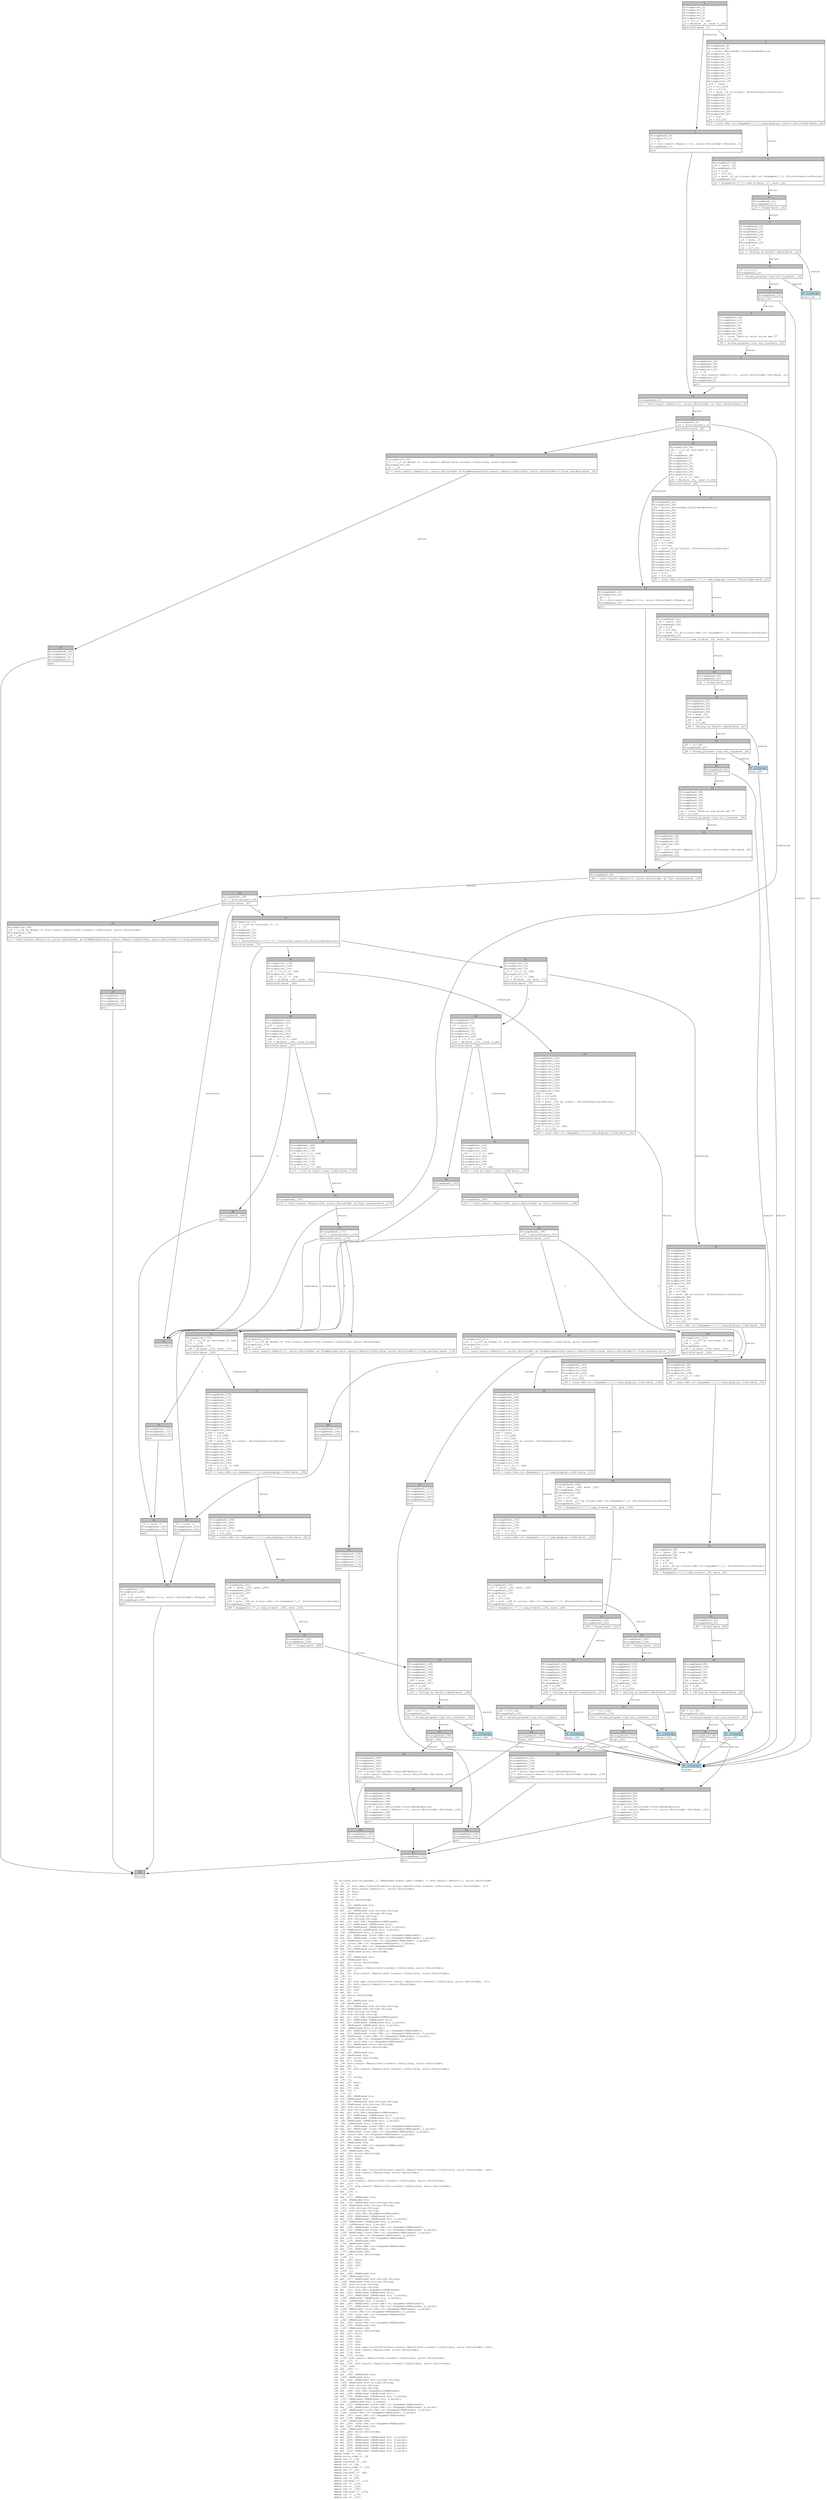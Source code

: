 digraph Mir_0_4565 {
    graph [fontname="Courier, monospace"];
    node [fontname="Courier, monospace"];
    edge [fontname="Courier, monospace"];
    label=<fn validate_auction_params(_1: &amp;ReErased state::user::Order) -&gt; std::result::Result&lt;(), error::ErrorCode&gt;<br align="left"/>let _2: ();<br align="left"/>let mut _3: std::ops::ControlFlow&lt;std::result::Result&lt;std::convert::Infallible, error::ErrorCode&gt;, ()&gt;;<br align="left"/>let mut _4: std::result::Result&lt;(), error::ErrorCode&gt;;<br align="left"/>let mut _5: bool;<br align="left"/>let mut _6: i64;<br align="left"/>let mut _7: ();<br align="left"/>let _8: error::ErrorCode;<br align="left"/>let _9: ();<br align="left"/>let mut _10: &amp;ReErased str;<br align="left"/>let _11: &amp;ReErased str;<br align="left"/>let mut _12: &amp;ReErased std::string::String;<br align="left"/>let _13: &amp;ReErased std::string::String;<br align="left"/>let _14: std::string::String;<br align="left"/>let _15: std::string::String;<br align="left"/>let mut _16: std::fmt::Arguments&lt;ReErased&gt;;<br align="left"/>let mut _17: &amp;ReErased [&amp;ReErased str];<br align="left"/>let mut _18: &amp;ReErased [&amp;ReErased str; 2_usize];<br align="left"/>let _19: &amp;ReErased [&amp;ReErased str; 2_usize];<br align="left"/>let _20: [&amp;ReErased str; 2_usize];<br align="left"/>let mut _21: &amp;ReErased [core::fmt::rt::Argument&lt;ReErased&gt;];<br align="left"/>let mut _22: &amp;ReErased [core::fmt::rt::Argument&lt;ReErased&gt;; 1_usize];<br align="left"/>let _23: &amp;ReErased [core::fmt::rt::Argument&lt;ReErased&gt;; 1_usize];<br align="left"/>let _24: [core::fmt::rt::Argument&lt;ReErased&gt;; 1_usize];<br align="left"/>let mut _25: core::fmt::rt::Argument&lt;ReErased&gt;;<br align="left"/>let mut _26: &amp;ReErased error::ErrorCode;<br align="left"/>let _27: &amp;ReErased error::ErrorCode;<br align="left"/>let _28: ();<br align="left"/>let mut _29: &amp;ReErased str;<br align="left"/>let _30: &amp;ReErased str;<br align="left"/>let mut _31: error::ErrorCode;<br align="left"/>let mut _32: isize;<br align="left"/>let _33: std::result::Result&lt;std::convert::Infallible, error::ErrorCode&gt;;<br align="left"/>let mut _34: !;<br align="left"/>let mut _35: std::result::Result&lt;std::convert::Infallible, error::ErrorCode&gt;;<br align="left"/>let _36: ();<br align="left"/>let _37: ();<br align="left"/>let mut _38: std::ops::ControlFlow&lt;std::result::Result&lt;std::convert::Infallible, error::ErrorCode&gt;, ()&gt;;<br align="left"/>let mut _39: std::result::Result&lt;(), error::ErrorCode&gt;;<br align="left"/>let mut _40: bool;<br align="left"/>let mut _41: i64;<br align="left"/>let mut _42: ();<br align="left"/>let _43: error::ErrorCode;<br align="left"/>let _44: ();<br align="left"/>let mut _45: &amp;ReErased str;<br align="left"/>let _46: &amp;ReErased str;<br align="left"/>let mut _47: &amp;ReErased std::string::String;<br align="left"/>let _48: &amp;ReErased std::string::String;<br align="left"/>let _49: std::string::String;<br align="left"/>let _50: std::string::String;<br align="left"/>let mut _51: std::fmt::Arguments&lt;ReErased&gt;;<br align="left"/>let mut _52: &amp;ReErased [&amp;ReErased str];<br align="left"/>let mut _53: &amp;ReErased [&amp;ReErased str; 2_usize];<br align="left"/>let _54: &amp;ReErased [&amp;ReErased str; 2_usize];<br align="left"/>let _55: [&amp;ReErased str; 2_usize];<br align="left"/>let mut _56: &amp;ReErased [core::fmt::rt::Argument&lt;ReErased&gt;];<br align="left"/>let mut _57: &amp;ReErased [core::fmt::rt::Argument&lt;ReErased&gt;; 1_usize];<br align="left"/>let _58: &amp;ReErased [core::fmt::rt::Argument&lt;ReErased&gt;; 1_usize];<br align="left"/>let _59: [core::fmt::rt::Argument&lt;ReErased&gt;; 1_usize];<br align="left"/>let mut _60: core::fmt::rt::Argument&lt;ReErased&gt;;<br align="left"/>let mut _61: &amp;ReErased error::ErrorCode;<br align="left"/>let _62: &amp;ReErased error::ErrorCode;<br align="left"/>let _63: ();<br align="left"/>let mut _64: &amp;ReErased str;<br align="left"/>let _65: &amp;ReErased str;<br align="left"/>let mut _66: error::ErrorCode;<br align="left"/>let mut _67: isize;<br align="left"/>let _68: std::result::Result&lt;std::convert::Infallible, error::ErrorCode&gt;;<br align="left"/>let mut _69: !;<br align="left"/>let mut _70: std::result::Result&lt;std::convert::Infallible, error::ErrorCode&gt;;<br align="left"/>let _71: ();<br align="left"/>let _72: ();<br align="left"/>let mut _73: isize;<br align="left"/>let _74: ();<br align="left"/>let mut _75: bool;<br align="left"/>let mut _76: i64;<br align="left"/>let mut _77: i64;<br align="left"/>let mut _78: !;<br align="left"/>let _79: ();<br align="left"/>let mut _80: &amp;ReErased str;<br align="left"/>let _81: &amp;ReErased str;<br align="left"/>let mut _82: &amp;ReErased std::string::String;<br align="left"/>let _83: &amp;ReErased std::string::String;<br align="left"/>let _84: std::string::String;<br align="left"/>let _85: std::string::String;<br align="left"/>let mut _86: std::fmt::Arguments&lt;ReErased&gt;;<br align="left"/>let mut _87: &amp;ReErased [&amp;ReErased str];<br align="left"/>let mut _88: &amp;ReErased [&amp;ReErased str; 3_usize];<br align="left"/>let _89: &amp;ReErased [&amp;ReErased str; 3_usize];<br align="left"/>let _90: [&amp;ReErased str; 3_usize];<br align="left"/>let mut _91: &amp;ReErased [core::fmt::rt::Argument&lt;ReErased&gt;];<br align="left"/>let mut _92: &amp;ReErased [core::fmt::rt::Argument&lt;ReErased&gt;; 2_usize];<br align="left"/>let _93: &amp;ReErased [core::fmt::rt::Argument&lt;ReErased&gt;; 2_usize];<br align="left"/>let _94: [core::fmt::rt::Argument&lt;ReErased&gt;; 2_usize];<br align="left"/>let mut _95: core::fmt::rt::Argument&lt;ReErased&gt;;<br align="left"/>let mut _96: &amp;ReErased i64;<br align="left"/>let _97: &amp;ReErased i64;<br align="left"/>let mut _98: core::fmt::rt::Argument&lt;ReErased&gt;;<br align="left"/>let mut _99: &amp;ReErased i64;<br align="left"/>let _100: &amp;ReErased i64;<br align="left"/>let mut _101: error::ErrorCode;<br align="left"/>let mut _102: bool;<br align="left"/>let mut _103: u64;<br align="left"/>let mut _104: bool;<br align="left"/>let mut _105: u64;<br align="left"/>let mut _106: u64;<br align="left"/>let mut _107: std::ops::ControlFlow&lt;std::result::Result&lt;std::convert::Infallible, error::ErrorCode&gt;, u64&gt;;<br align="left"/>let mut _108: std::result::Result&lt;u64, error::ErrorCode&gt;;<br align="left"/>let mut _109: i64;<br align="left"/>let mut _110: isize;<br align="left"/>let _111: std::result::Result&lt;std::convert::Infallible, error::ErrorCode&gt;;<br align="left"/>let mut _112: !;<br align="left"/>let mut _113: std::result::Result&lt;std::convert::Infallible, error::ErrorCode&gt;;<br align="left"/>let _114: u64;<br align="left"/>let mut _115: !;<br align="left"/>let _116: ();<br align="left"/>let mut _117: &amp;ReErased str;<br align="left"/>let _118: &amp;ReErased str;<br align="left"/>let mut _119: &amp;ReErased std::string::String;<br align="left"/>let _120: &amp;ReErased std::string::String;<br align="left"/>let _121: std::string::String;<br align="left"/>let _122: std::string::String;<br align="left"/>let mut _123: std::fmt::Arguments&lt;ReErased&gt;;<br align="left"/>let mut _124: &amp;ReErased [&amp;ReErased str];<br align="left"/>let mut _125: &amp;ReErased [&amp;ReErased str; 3_usize];<br align="left"/>let _126: &amp;ReErased [&amp;ReErased str; 3_usize];<br align="left"/>let _127: [&amp;ReErased str; 3_usize];<br align="left"/>let mut _128: &amp;ReErased [core::fmt::rt::Argument&lt;ReErased&gt;];<br align="left"/>let mut _129: &amp;ReErased [core::fmt::rt::Argument&lt;ReErased&gt;; 2_usize];<br align="left"/>let _130: &amp;ReErased [core::fmt::rt::Argument&lt;ReErased&gt;; 2_usize];<br align="left"/>let _131: [core::fmt::rt::Argument&lt;ReErased&gt;; 2_usize];<br align="left"/>let mut _132: core::fmt::rt::Argument&lt;ReErased&gt;;<br align="left"/>let mut _133: &amp;ReErased u64;<br align="left"/>let _134: &amp;ReErased u64;<br align="left"/>let mut _135: core::fmt::rt::Argument&lt;ReErased&gt;;<br align="left"/>let mut _136: &amp;ReErased i64;<br align="left"/>let _137: &amp;ReErased i64;<br align="left"/>let mut _138: error::ErrorCode;<br align="left"/>let _139: ();<br align="left"/>let mut _140: bool;<br align="left"/>let mut _141: i64;<br align="left"/>let mut _142: i64;<br align="left"/>let mut _143: !;<br align="left"/>let _144: ();<br align="left"/>let mut _145: &amp;ReErased str;<br align="left"/>let _146: &amp;ReErased str;<br align="left"/>let mut _147: &amp;ReErased std::string::String;<br align="left"/>let _148: &amp;ReErased std::string::String;<br align="left"/>let _149: std::string::String;<br align="left"/>let _150: std::string::String;<br align="left"/>let mut _151: std::fmt::Arguments&lt;ReErased&gt;;<br align="left"/>let mut _152: &amp;ReErased [&amp;ReErased str];<br align="left"/>let mut _153: &amp;ReErased [&amp;ReErased str; 3_usize];<br align="left"/>let _154: &amp;ReErased [&amp;ReErased str; 3_usize];<br align="left"/>let _155: [&amp;ReErased str; 3_usize];<br align="left"/>let mut _156: &amp;ReErased [core::fmt::rt::Argument&lt;ReErased&gt;];<br align="left"/>let mut _157: &amp;ReErased [core::fmt::rt::Argument&lt;ReErased&gt;; 2_usize];<br align="left"/>let _158: &amp;ReErased [core::fmt::rt::Argument&lt;ReErased&gt;; 2_usize];<br align="left"/>let _159: [core::fmt::rt::Argument&lt;ReErased&gt;; 2_usize];<br align="left"/>let mut _160: core::fmt::rt::Argument&lt;ReErased&gt;;<br align="left"/>let mut _161: &amp;ReErased i64;<br align="left"/>let _162: &amp;ReErased i64;<br align="left"/>let mut _163: core::fmt::rt::Argument&lt;ReErased&gt;;<br align="left"/>let mut _164: &amp;ReErased i64;<br align="left"/>let _165: &amp;ReErased i64;<br align="left"/>let mut _166: error::ErrorCode;<br align="left"/>let mut _167: bool;<br align="left"/>let mut _168: u64;<br align="left"/>let mut _169: bool;<br align="left"/>let mut _170: u64;<br align="left"/>let mut _171: u64;<br align="left"/>let mut _172: std::ops::ControlFlow&lt;std::result::Result&lt;std::convert::Infallible, error::ErrorCode&gt;, u64&gt;;<br align="left"/>let mut _173: std::result::Result&lt;u64, error::ErrorCode&gt;;<br align="left"/>let mut _174: i64;<br align="left"/>let mut _175: isize;<br align="left"/>let _176: std::result::Result&lt;std::convert::Infallible, error::ErrorCode&gt;;<br align="left"/>let mut _177: !;<br align="left"/>let mut _178: std::result::Result&lt;std::convert::Infallible, error::ErrorCode&gt;;<br align="left"/>let _179: u64;<br align="left"/>let mut _180: !;<br align="left"/>let _181: ();<br align="left"/>let mut _182: &amp;ReErased str;<br align="left"/>let _183: &amp;ReErased str;<br align="left"/>let mut _184: &amp;ReErased std::string::String;<br align="left"/>let _185: &amp;ReErased std::string::String;<br align="left"/>let _186: std::string::String;<br align="left"/>let _187: std::string::String;<br align="left"/>let mut _188: std::fmt::Arguments&lt;ReErased&gt;;<br align="left"/>let mut _189: &amp;ReErased [&amp;ReErased str];<br align="left"/>let mut _190: &amp;ReErased [&amp;ReErased str; 3_usize];<br align="left"/>let _191: &amp;ReErased [&amp;ReErased str; 3_usize];<br align="left"/>let _192: [&amp;ReErased str; 3_usize];<br align="left"/>let mut _193: &amp;ReErased [core::fmt::rt::Argument&lt;ReErased&gt;];<br align="left"/>let mut _194: &amp;ReErased [core::fmt::rt::Argument&lt;ReErased&gt;; 2_usize];<br align="left"/>let _195: &amp;ReErased [core::fmt::rt::Argument&lt;ReErased&gt;; 2_usize];<br align="left"/>let _196: [core::fmt::rt::Argument&lt;ReErased&gt;; 2_usize];<br align="left"/>let mut _197: core::fmt::rt::Argument&lt;ReErased&gt;;<br align="left"/>let mut _198: &amp;ReErased u64;<br align="left"/>let _199: &amp;ReErased u64;<br align="left"/>let mut _200: core::fmt::rt::Argument&lt;ReErased&gt;;<br align="left"/>let mut _201: &amp;ReErased i64;<br align="left"/>let _202: &amp;ReErased i64;<br align="left"/>let mut _203: error::ErrorCode;<br align="left"/>let mut _204: ();<br align="left"/>let mut _205: &amp;ReErased [&amp;ReErased str; 3_usize];<br align="left"/>let mut _206: &amp;ReErased [&amp;ReErased str; 3_usize];<br align="left"/>let mut _207: &amp;ReErased [&amp;ReErased str; 3_usize];<br align="left"/>let mut _208: &amp;ReErased [&amp;ReErased str; 3_usize];<br align="left"/>let mut _209: &amp;ReErased [&amp;ReErased str; 2_usize];<br align="left"/>let mut _210: &amp;ReErased [&amp;ReErased str; 2_usize];<br align="left"/>debug order =&gt; _1;<br align="left"/>debug error_code =&gt; _8;<br align="left"/>debug res =&gt; _15;<br align="left"/>debug residual =&gt; _33;<br align="left"/>debug val =&gt; _36;<br align="left"/>debug error_code =&gt; _43;<br align="left"/>debug res =&gt; _50;<br align="left"/>debug residual =&gt; _68;<br align="left"/>debug val =&gt; _71;<br align="left"/>debug res =&gt; _85;<br align="left"/>debug residual =&gt; _111;<br align="left"/>debug val =&gt; _114;<br align="left"/>debug res =&gt; _122;<br align="left"/>debug res =&gt; _150;<br align="left"/>debug residual =&gt; _176;<br align="left"/>debug val =&gt; _179;<br align="left"/>debug res =&gt; _187;<br align="left"/>>;
    bb0__0_4565 [shape="none", label=<<table border="0" cellborder="1" cellspacing="0"><tr><td bgcolor="gray" align="center" colspan="1">0</td></tr><tr><td align="left" balign="left">StorageLive(_2)<br/>StorageLive(_3)<br/>StorageLive(_4)<br/>StorageLive(_5)<br/>StorageLive(_6)<br/>_6 = ((*_1).6: i64)<br/>_5 = Ne(move _6, const 0_i64)<br/></td></tr><tr><td align="left">switchInt(move _5)</td></tr></table>>];
    bb1__0_4565 [shape="none", label=<<table border="0" cellborder="1" cellspacing="0"><tr><td bgcolor="gray" align="center" colspan="1">1</td></tr><tr><td align="left" balign="left">StorageDead(_6)<br/>StorageLive(_7)<br/>_7 = ()<br/>_4 = std::result::Result::&lt;(), error::ErrorCode&gt;::Ok(move _7)<br/>StorageDead(_7)<br/></td></tr><tr><td align="left">goto</td></tr></table>>];
    bb2__0_4565 [shape="none", label=<<table border="0" cellborder="1" cellspacing="0"><tr><td bgcolor="gray" align="center" colspan="1">2</td></tr><tr><td align="left" balign="left">StorageDead(_6)<br/>StorageLive(_8)<br/>_8 = error::ErrorCode::InvalidOrderAuction<br/>StorageLive(_9)<br/>StorageLive(_10)<br/>StorageLive(_11)<br/>StorageLive(_12)<br/>StorageLive(_13)<br/>StorageLive(_14)<br/>StorageLive(_15)<br/>StorageLive(_16)<br/>StorageLive(_17)<br/>StorageLive(_18)<br/>StorageLive(_19)<br/>_210 = const _<br/>_19 = &amp;(*_210)<br/>_18 = &amp;(*_19)<br/>_17 = move _18 as &amp;[&amp;str] (PointerCoercion(Unsize))<br/>StorageDead(_18)<br/>StorageLive(_21)<br/>StorageLive(_22)<br/>StorageLive(_23)<br/>StorageLive(_24)<br/>StorageLive(_25)<br/>StorageLive(_26)<br/>StorageLive(_27)<br/>_27 = &amp;_8<br/>_26 = &amp;(*_27)<br/></td></tr><tr><td align="left">_25 = core::fmt::rt::Argument::&lt;'_&gt;::new_display::&lt;error::ErrorCode&gt;(move _26)</td></tr></table>>];
    bb3__0_4565 [shape="none", label=<<table border="0" cellborder="1" cellspacing="0"><tr><td bgcolor="gray" align="center" colspan="1">3</td></tr><tr><td align="left" balign="left">StorageDead(_26)<br/>_24 = [move _25]<br/>StorageDead(_25)<br/>_23 = &amp;_24<br/>_22 = &amp;(*_23)<br/>_21 = move _22 as &amp;[core::fmt::rt::Argument&lt;'_&gt;] (PointerCoercion(Unsize))<br/>StorageDead(_22)<br/></td></tr><tr><td align="left">_16 = Arguments::&lt;'_&gt;::new_v1(move _17, move _21)</td></tr></table>>];
    bb4__0_4565 [shape="none", label=<<table border="0" cellborder="1" cellspacing="0"><tr><td bgcolor="gray" align="center" colspan="1">4</td></tr><tr><td align="left" balign="left">StorageDead(_21)<br/>StorageDead(_17)<br/></td></tr><tr><td align="left">_15 = format(move _16)</td></tr></table>>];
    bb5__0_4565 [shape="none", label=<<table border="0" cellborder="1" cellspacing="0"><tr><td bgcolor="gray" align="center" colspan="1">5</td></tr><tr><td align="left" balign="left">StorageDead(_16)<br/>StorageDead(_27)<br/>StorageDead(_24)<br/>StorageDead(_23)<br/>StorageDead(_19)<br/>_14 = move _15<br/>StorageDead(_15)<br/>_13 = &amp;_14<br/>_12 = &amp;(*_13)<br/></td></tr><tr><td align="left">_11 = &lt;String as Deref&gt;::deref(move _12)</td></tr></table>>];
    bb6__0_4565 [shape="none", label=<<table border="0" cellborder="1" cellspacing="0"><tr><td bgcolor="gray" align="center" colspan="1">6</td></tr><tr><td align="left" balign="left">_10 = &amp;(*_11)<br/>StorageDead(_12)<br/></td></tr><tr><td align="left">_9 = solana_program::log::sol_log(move _10)</td></tr></table>>];
    bb7__0_4565 [shape="none", label=<<table border="0" cellborder="1" cellspacing="0"><tr><td bgcolor="gray" align="center" colspan="1">7</td></tr><tr><td align="left" balign="left">StorageDead(_10)<br/></td></tr><tr><td align="left">drop(_14)</td></tr></table>>];
    bb8__0_4565 [shape="none", label=<<table border="0" cellborder="1" cellspacing="0"><tr><td bgcolor="gray" align="center" colspan="1">8</td></tr><tr><td align="left" balign="left">StorageDead(_14)<br/>StorageDead(_13)<br/>StorageDead(_11)<br/>StorageDead(_9)<br/>StorageLive(_28)<br/>StorageLive(_29)<br/>StorageLive(_30)<br/>_30 = const &quot;Auction start price was 0&quot;<br/>_29 = &amp;(*_30)<br/></td></tr><tr><td align="left">_28 = solana_program::log::sol_log(move _29)</td></tr></table>>];
    bb9__0_4565 [shape="none", label=<<table border="0" cellborder="1" cellspacing="0"><tr><td bgcolor="gray" align="center" colspan="1">9</td></tr><tr><td align="left" balign="left">StorageDead(_29)<br/>StorageDead(_30)<br/>StorageDead(_28)<br/>StorageLive(_31)<br/>_31 = _8<br/>_4 = std::result::Result::&lt;(), error::ErrorCode&gt;::Err(move _31)<br/>StorageDead(_31)<br/>StorageDead(_8)<br/></td></tr><tr><td align="left">goto</td></tr></table>>];
    bb10__0_4565 [shape="none", label=<<table border="0" cellborder="1" cellspacing="0"><tr><td bgcolor="gray" align="center" colspan="1">10</td></tr><tr><td align="left" balign="left">StorageDead(_5)<br/></td></tr><tr><td align="left">_3 = &lt;std::result::Result&lt;(), error::ErrorCode&gt; as Try&gt;::branch(move _4)</td></tr></table>>];
    bb11__0_4565 [shape="none", label=<<table border="0" cellborder="1" cellspacing="0"><tr><td bgcolor="gray" align="center" colspan="1">11</td></tr><tr><td align="left" balign="left">StorageDead(_4)<br/>_32 = discriminant(_3)<br/></td></tr><tr><td align="left">switchInt(move _32)</td></tr></table>>];
    bb12__0_4565 [shape="none", label=<<table border="0" cellborder="1" cellspacing="0"><tr><td bgcolor="gray" align="center" colspan="1">12</td></tr><tr><td align="left" balign="left">StorageLive(_36)<br/>_36 = ((_3 as Continue).0: ())<br/>_2 = _36<br/>StorageDead(_36)<br/>StorageDead(_3)<br/>StorageDead(_2)<br/>StorageLive(_37)<br/>StorageLive(_38)<br/>StorageLive(_39)<br/>StorageLive(_40)<br/>StorageLive(_41)<br/>_41 = ((*_1).7: i64)<br/>_40 = Ne(move _41, const 0_i64)<br/></td></tr><tr><td align="left">switchInt(move _40)</td></tr></table>>];
    bb13__0_4565 [shape="none", label=<<table border="0" cellborder="1" cellspacing="0"><tr><td bgcolor="gray" align="center" colspan="1">13</td></tr><tr><td align="left">unreachable</td></tr></table>>];
    bb14__0_4565 [shape="none", label=<<table border="0" cellborder="1" cellspacing="0"><tr><td bgcolor="gray" align="center" colspan="1">14</td></tr><tr><td align="left" balign="left">StorageLive(_33)<br/>_33 = ((_3 as Break).0: std::result::Result&lt;std::convert::Infallible, error::ErrorCode&gt;)<br/>StorageLive(_35)<br/>_35 = _33<br/></td></tr><tr><td align="left">_0 = &lt;std::result::Result&lt;(), error::ErrorCode&gt; as FromResidual&lt;std::result::Result&lt;Infallible, error::ErrorCode&gt;&gt;&gt;::from_residual(move _35)</td></tr></table>>];
    bb15__0_4565 [shape="none", label=<<table border="0" cellborder="1" cellspacing="0"><tr><td bgcolor="gray" align="center" colspan="1">15</td></tr><tr><td align="left" balign="left">StorageDead(_35)<br/>StorageDead(_33)<br/>StorageDead(_3)<br/>StorageDead(_2)<br/></td></tr><tr><td align="left">goto</td></tr></table>>];
    bb16__0_4565 [shape="none", label=<<table border="0" cellborder="1" cellspacing="0"><tr><td bgcolor="gray" align="center" colspan="1">16</td></tr><tr><td align="left" balign="left">StorageDead(_41)<br/>StorageLive(_42)<br/>_42 = ()<br/>_39 = std::result::Result::&lt;(), error::ErrorCode&gt;::Ok(move _42)<br/>StorageDead(_42)<br/></td></tr><tr><td align="left">goto</td></tr></table>>];
    bb17__0_4565 [shape="none", label=<<table border="0" cellborder="1" cellspacing="0"><tr><td bgcolor="gray" align="center" colspan="1">17</td></tr><tr><td align="left" balign="left">StorageDead(_41)<br/>StorageLive(_43)<br/>_43 = error::ErrorCode::InvalidOrderAuction<br/>StorageLive(_44)<br/>StorageLive(_45)<br/>StorageLive(_46)<br/>StorageLive(_47)<br/>StorageLive(_48)<br/>StorageLive(_49)<br/>StorageLive(_50)<br/>StorageLive(_51)<br/>StorageLive(_52)<br/>StorageLive(_53)<br/>StorageLive(_54)<br/>_209 = const _<br/>_54 = &amp;(*_209)<br/>_53 = &amp;(*_54)<br/>_52 = move _53 as &amp;[&amp;str] (PointerCoercion(Unsize))<br/>StorageDead(_53)<br/>StorageLive(_56)<br/>StorageLive(_57)<br/>StorageLive(_58)<br/>StorageLive(_59)<br/>StorageLive(_60)<br/>StorageLive(_61)<br/>StorageLive(_62)<br/>_62 = &amp;_43<br/>_61 = &amp;(*_62)<br/></td></tr><tr><td align="left">_60 = core::fmt::rt::Argument::&lt;'_&gt;::new_display::&lt;error::ErrorCode&gt;(move _61)</td></tr></table>>];
    bb18__0_4565 [shape="none", label=<<table border="0" cellborder="1" cellspacing="0"><tr><td bgcolor="gray" align="center" colspan="1">18</td></tr><tr><td align="left" balign="left">StorageDead(_61)<br/>_59 = [move _60]<br/>StorageDead(_60)<br/>_58 = &amp;_59<br/>_57 = &amp;(*_58)<br/>_56 = move _57 as &amp;[core::fmt::rt::Argument&lt;'_&gt;] (PointerCoercion(Unsize))<br/>StorageDead(_57)<br/></td></tr><tr><td align="left">_51 = Arguments::&lt;'_&gt;::new_v1(move _52, move _56)</td></tr></table>>];
    bb19__0_4565 [shape="none", label=<<table border="0" cellborder="1" cellspacing="0"><tr><td bgcolor="gray" align="center" colspan="1">19</td></tr><tr><td align="left" balign="left">StorageDead(_56)<br/>StorageDead(_52)<br/></td></tr><tr><td align="left">_50 = format(move _51)</td></tr></table>>];
    bb20__0_4565 [shape="none", label=<<table border="0" cellborder="1" cellspacing="0"><tr><td bgcolor="gray" align="center" colspan="1">20</td></tr><tr><td align="left" balign="left">StorageDead(_51)<br/>StorageDead(_62)<br/>StorageDead(_59)<br/>StorageDead(_58)<br/>StorageDead(_54)<br/>_49 = move _50<br/>StorageDead(_50)<br/>_48 = &amp;_49<br/>_47 = &amp;(*_48)<br/></td></tr><tr><td align="left">_46 = &lt;String as Deref&gt;::deref(move _47)</td></tr></table>>];
    bb21__0_4565 [shape="none", label=<<table border="0" cellborder="1" cellspacing="0"><tr><td bgcolor="gray" align="center" colspan="1">21</td></tr><tr><td align="left" balign="left">_45 = &amp;(*_46)<br/>StorageDead(_47)<br/></td></tr><tr><td align="left">_44 = solana_program::log::sol_log(move _45)</td></tr></table>>];
    bb22__0_4565 [shape="none", label=<<table border="0" cellborder="1" cellspacing="0"><tr><td bgcolor="gray" align="center" colspan="1">22</td></tr><tr><td align="left" balign="left">StorageDead(_45)<br/></td></tr><tr><td align="left">drop(_49)</td></tr></table>>];
    bb23__0_4565 [shape="none", label=<<table border="0" cellborder="1" cellspacing="0"><tr><td bgcolor="gray" align="center" colspan="1">23</td></tr><tr><td align="left" balign="left">StorageDead(_49)<br/>StorageDead(_48)<br/>StorageDead(_46)<br/>StorageDead(_44)<br/>StorageLive(_63)<br/>StorageLive(_64)<br/>StorageLive(_65)<br/>_65 = const &quot;Auction end price was 0&quot;<br/>_64 = &amp;(*_65)<br/></td></tr><tr><td align="left">_63 = solana_program::log::sol_log(move _64)</td></tr></table>>];
    bb24__0_4565 [shape="none", label=<<table border="0" cellborder="1" cellspacing="0"><tr><td bgcolor="gray" align="center" colspan="1">24</td></tr><tr><td align="left" balign="left">StorageDead(_64)<br/>StorageDead(_65)<br/>StorageDead(_63)<br/>StorageLive(_66)<br/>_66 = _43<br/>_39 = std::result::Result::&lt;(), error::ErrorCode&gt;::Err(move _66)<br/>StorageDead(_66)<br/>StorageDead(_43)<br/></td></tr><tr><td align="left">goto</td></tr></table>>];
    bb25__0_4565 [shape="none", label=<<table border="0" cellborder="1" cellspacing="0"><tr><td bgcolor="gray" align="center" colspan="1">25</td></tr><tr><td align="left" balign="left">StorageDead(_40)<br/></td></tr><tr><td align="left">_38 = &lt;std::result::Result&lt;(), error::ErrorCode&gt; as Try&gt;::branch(move _39)</td></tr></table>>];
    bb26__0_4565 [shape="none", label=<<table border="0" cellborder="1" cellspacing="0"><tr><td bgcolor="gray" align="center" colspan="1">26</td></tr><tr><td align="left" balign="left">StorageDead(_39)<br/>_67 = discriminant(_38)<br/></td></tr><tr><td align="left">switchInt(move _67)</td></tr></table>>];
    bb27__0_4565 [shape="none", label=<<table border="0" cellborder="1" cellspacing="0"><tr><td bgcolor="gray" align="center" colspan="1">27</td></tr><tr><td align="left" balign="left">StorageLive(_71)<br/>_71 = ((_38 as Continue).0: ())<br/>_37 = _71<br/>StorageDead(_71)<br/>StorageDead(_38)<br/>StorageDead(_37)<br/>StorageLive(_72)<br/>_73 = discriminant(((*_1).17: controller::position::PositionDirection))<br/></td></tr><tr><td align="left">switchInt(move _73)</td></tr></table>>];
    bb28__0_4565 [shape="none", label=<<table border="0" cellborder="1" cellspacing="0"><tr><td bgcolor="gray" align="center" colspan="1">28</td></tr><tr><td align="left" balign="left">StorageLive(_68)<br/>_68 = ((_38 as Break).0: std::result::Result&lt;std::convert::Infallible, error::ErrorCode&gt;)<br/>StorageLive(_70)<br/>_70 = _68<br/></td></tr><tr><td align="left">_0 = &lt;std::result::Result&lt;(), error::ErrorCode&gt; as FromResidual&lt;std::result::Result&lt;Infallible, error::ErrorCode&gt;&gt;&gt;::from_residual(move _70)</td></tr></table>>];
    bb29__0_4565 [shape="none", label=<<table border="0" cellborder="1" cellspacing="0"><tr><td bgcolor="gray" align="center" colspan="1">29</td></tr><tr><td align="left" balign="left">StorageDead(_70)<br/>StorageDead(_68)<br/>StorageDead(_38)<br/>StorageDead(_37)<br/></td></tr><tr><td align="left">goto</td></tr></table>>];
    bb30__0_4565 [shape="none", label=<<table border="0" cellborder="1" cellspacing="0"><tr><td bgcolor="gray" align="center" colspan="1">30</td></tr><tr><td align="left" balign="left">StorageLive(_139)<br/>StorageLive(_140)<br/>StorageLive(_141)<br/>_141 = ((*_1).6: i64)<br/>StorageLive(_142)<br/>_142 = ((*_1).7: i64)<br/>_140 = Lt(move _141, move _142)<br/></td></tr><tr><td align="left">switchInt(move _140)</td></tr></table>>];
    bb31__0_4565 [shape="none", label=<<table border="0" cellborder="1" cellspacing="0"><tr><td bgcolor="gray" align="center" colspan="1">31</td></tr><tr><td align="left" balign="left">StorageLive(_74)<br/>StorageLive(_75)<br/>StorageLive(_76)<br/>_76 = ((*_1).6: i64)<br/>StorageLive(_77)<br/>_77 = ((*_1).7: i64)<br/>_75 = Gt(move _76, move _77)<br/></td></tr><tr><td align="left">switchInt(move _75)</td></tr></table>>];
    bb32__0_4565 [shape="none", label=<<table border="0" cellborder="1" cellspacing="0"><tr><td bgcolor="gray" align="center" colspan="1">32</td></tr><tr><td align="left" balign="left">StorageDead(_77)<br/>StorageDead(_76)<br/>StorageLive(_79)<br/>StorageLive(_80)<br/>StorageLive(_81)<br/>StorageLive(_82)<br/>StorageLive(_83)<br/>StorageLive(_84)<br/>StorageLive(_85)<br/>StorageLive(_86)<br/>StorageLive(_87)<br/>StorageLive(_88)<br/>StorageLive(_89)<br/>_207 = const _<br/>_89 = &amp;(*_207)<br/>_88 = &amp;(*_89)<br/>_87 = move _88 as &amp;[&amp;str] (PointerCoercion(Unsize))<br/>StorageDead(_88)<br/>StorageLive(_91)<br/>StorageLive(_92)<br/>StorageLive(_93)<br/>StorageLive(_94)<br/>StorageLive(_95)<br/>StorageLive(_96)<br/>StorageLive(_97)<br/>_97 = &amp;((*_1).6: i64)<br/>_96 = &amp;(*_97)<br/></td></tr><tr><td align="left">_95 = core::fmt::rt::Argument::&lt;'_&gt;::new_display::&lt;i64&gt;(move _96)</td></tr></table>>];
    bb33__0_4565 [shape="none", label=<<table border="0" cellborder="1" cellspacing="0"><tr><td bgcolor="gray" align="center" colspan="1">33</td></tr><tr><td align="left" balign="left">StorageDead(_96)<br/>StorageLive(_98)<br/>StorageLive(_99)<br/>StorageLive(_100)<br/>_100 = &amp;((*_1).7: i64)<br/>_99 = &amp;(*_100)<br/></td></tr><tr><td align="left">_98 = core::fmt::rt::Argument::&lt;'_&gt;::new_display::&lt;i64&gt;(move _99)</td></tr></table>>];
    bb34__0_4565 [shape="none", label=<<table border="0" cellborder="1" cellspacing="0"><tr><td bgcolor="gray" align="center" colspan="1">34</td></tr><tr><td align="left" balign="left">StorageDead(_99)<br/>_94 = [move _95, move _98]<br/>StorageDead(_98)<br/>StorageDead(_95)<br/>_93 = &amp;_94<br/>_92 = &amp;(*_93)<br/>_91 = move _92 as &amp;[core::fmt::rt::Argument&lt;'_&gt;] (PointerCoercion(Unsize))<br/>StorageDead(_92)<br/></td></tr><tr><td align="left">_86 = Arguments::&lt;'_&gt;::new_v1(move _87, move _91)</td></tr></table>>];
    bb35__0_4565 [shape="none", label=<<table border="0" cellborder="1" cellspacing="0"><tr><td bgcolor="gray" align="center" colspan="1">35</td></tr><tr><td align="left" balign="left">StorageDead(_91)<br/>StorageDead(_87)<br/></td></tr><tr><td align="left">_85 = format(move _86)</td></tr></table>>];
    bb36__0_4565 [shape="none", label=<<table border="0" cellborder="1" cellspacing="0"><tr><td bgcolor="gray" align="center" colspan="1">36</td></tr><tr><td align="left" balign="left">StorageDead(_86)<br/>StorageDead(_100)<br/>StorageDead(_97)<br/>StorageDead(_94)<br/>StorageDead(_93)<br/>StorageDead(_89)<br/>_84 = move _85<br/>StorageDead(_85)<br/>_83 = &amp;_84<br/>_82 = &amp;(*_83)<br/></td></tr><tr><td align="left">_81 = &lt;String as Deref&gt;::deref(move _82)</td></tr></table>>];
    bb37__0_4565 [shape="none", label=<<table border="0" cellborder="1" cellspacing="0"><tr><td bgcolor="gray" align="center" colspan="1">37</td></tr><tr><td align="left" balign="left">_80 = &amp;(*_81)<br/>StorageDead(_82)<br/></td></tr><tr><td align="left">_79 = solana_program::log::sol_log(move _80)</td></tr></table>>];
    bb38__0_4565 [shape="none", label=<<table border="0" cellborder="1" cellspacing="0"><tr><td bgcolor="gray" align="center" colspan="1">38</td></tr><tr><td align="left" balign="left">StorageDead(_80)<br/></td></tr><tr><td align="left">drop(_84)</td></tr></table>>];
    bb39__0_4565 [shape="none", label=<<table border="0" cellborder="1" cellspacing="0"><tr><td bgcolor="gray" align="center" colspan="1">39</td></tr><tr><td align="left" balign="left">StorageDead(_84)<br/>StorageDead(_83)<br/>StorageDead(_81)<br/>StorageDead(_79)<br/>StorageLive(_101)<br/>_101 = error::ErrorCode::InvalidOrderAuction<br/>_0 = std::result::Result::&lt;(), error::ErrorCode&gt;::Err(move _101)<br/>StorageDead(_101)<br/>StorageDead(_75)<br/>StorageDead(_74)<br/></td></tr><tr><td align="left">goto</td></tr></table>>];
    bb40__0_4565 [shape="none", label=<<table border="0" cellborder="1" cellspacing="0"><tr><td bgcolor="gray" align="center" colspan="1">40</td></tr><tr><td align="left" balign="left">StorageDead(_77)<br/>StorageDead(_76)<br/>_74 = const ()<br/>StorageDead(_75)<br/>StorageDead(_74)<br/>StorageLive(_102)<br/>StorageLive(_103)<br/>_103 = ((*_1).1: u64)<br/>_102 = Ne(move _103, const 0_u64)<br/></td></tr><tr><td align="left">switchInt(move _102)</td></tr></table>>];
    bb41__0_4565 [shape="none", label=<<table border="0" cellborder="1" cellspacing="0"><tr><td bgcolor="gray" align="center" colspan="1">41</td></tr><tr><td align="left" balign="left">StorageDead(_103)<br/>StorageLive(_104)<br/>StorageLive(_105)<br/>_105 = ((*_1).1: u64)<br/>StorageLive(_106)<br/>StorageLive(_107)<br/>StorageLive(_108)<br/>StorageLive(_109)<br/>_109 = ((*_1).7: i64)<br/></td></tr><tr><td align="left">_108 = &lt;i64 as Cast&gt;::cast::&lt;u64&gt;(move _109)</td></tr></table>>];
    bb42__0_4565 [shape="none", label=<<table border="0" cellborder="1" cellspacing="0"><tr><td bgcolor="gray" align="center" colspan="1">42</td></tr><tr><td align="left" balign="left">StorageDead(_103)<br/></td></tr><tr><td align="left">goto</td></tr></table>>];
    bb43__0_4565 [shape="none", label=<<table border="0" cellborder="1" cellspacing="0"><tr><td bgcolor="gray" align="center" colspan="1">43</td></tr><tr><td align="left" balign="left">StorageDead(_109)<br/></td></tr><tr><td align="left">_107 = &lt;std::result::Result&lt;u64, error::ErrorCode&gt; as Try&gt;::branch(move _108)</td></tr></table>>];
    bb44__0_4565 [shape="none", label=<<table border="0" cellborder="1" cellspacing="0"><tr><td bgcolor="gray" align="center" colspan="1">44</td></tr><tr><td align="left" balign="left">StorageDead(_108)<br/>_110 = discriminant(_107)<br/></td></tr><tr><td align="left">switchInt(move _110)</td></tr></table>>];
    bb45__0_4565 [shape="none", label=<<table border="0" cellborder="1" cellspacing="0"><tr><td bgcolor="gray" align="center" colspan="1">45</td></tr><tr><td align="left" balign="left">StorageLive(_114)<br/>_114 = ((_107 as Continue).0: u64)<br/>_106 = _114<br/>StorageDead(_114)<br/>_104 = Lt(move _105, move _106)<br/></td></tr><tr><td align="left">switchInt(move _104)</td></tr></table>>];
    bb46__0_4565 [shape="none", label=<<table border="0" cellborder="1" cellspacing="0"><tr><td bgcolor="gray" align="center" colspan="1">46</td></tr><tr><td align="left" balign="left">StorageLive(_111)<br/>_111 = ((_107 as Break).0: std::result::Result&lt;std::convert::Infallible, error::ErrorCode&gt;)<br/>StorageLive(_113)<br/>_113 = _111<br/></td></tr><tr><td align="left">_0 = &lt;std::result::Result&lt;(), error::ErrorCode&gt; as FromResidual&lt;std::result::Result&lt;Infallible, error::ErrorCode&gt;&gt;&gt;::from_residual(move _113)</td></tr></table>>];
    bb47__0_4565 [shape="none", label=<<table border="0" cellborder="1" cellspacing="0"><tr><td bgcolor="gray" align="center" colspan="1">47</td></tr><tr><td align="left" balign="left">StorageDead(_113)<br/>StorageDead(_111)<br/>StorageDead(_107)<br/>StorageDead(_106)<br/>StorageDead(_105)<br/></td></tr><tr><td align="left">goto</td></tr></table>>];
    bb48__0_4565 [shape="none", label=<<table border="0" cellborder="1" cellspacing="0"><tr><td bgcolor="gray" align="center" colspan="1">48</td></tr><tr><td align="left" balign="left">StorageDead(_107)<br/>StorageDead(_106)<br/>StorageDead(_105)<br/>StorageLive(_116)<br/>StorageLive(_117)<br/>StorageLive(_118)<br/>StorageLive(_119)<br/>StorageLive(_120)<br/>StorageLive(_121)<br/>StorageLive(_122)<br/>StorageLive(_123)<br/>StorageLive(_124)<br/>StorageLive(_125)<br/>StorageLive(_126)<br/>_208 = const _<br/>_126 = &amp;(*_208)<br/>_125 = &amp;(*_126)<br/>_124 = move _125 as &amp;[&amp;str] (PointerCoercion(Unsize))<br/>StorageDead(_125)<br/>StorageLive(_128)<br/>StorageLive(_129)<br/>StorageLive(_130)<br/>StorageLive(_131)<br/>StorageLive(_132)<br/>StorageLive(_133)<br/>StorageLive(_134)<br/>_134 = &amp;((*_1).1: u64)<br/>_133 = &amp;(*_134)<br/></td></tr><tr><td align="left">_132 = core::fmt::rt::Argument::&lt;'_&gt;::new_display::&lt;u64&gt;(move _133)</td></tr></table>>];
    bb49__0_4565 [shape="none", label=<<table border="0" cellborder="1" cellspacing="0"><tr><td bgcolor="gray" align="center" colspan="1">49</td></tr><tr><td align="left" balign="left">StorageDead(_107)<br/>StorageDead(_106)<br/>StorageDead(_105)<br/></td></tr><tr><td align="left">goto</td></tr></table>>];
    bb50__0_4565 [shape="none", label=<<table border="0" cellborder="1" cellspacing="0"><tr><td bgcolor="gray" align="center" colspan="1">50</td></tr><tr><td align="left" balign="left">StorageDead(_133)<br/>StorageLive(_135)<br/>StorageLive(_136)<br/>StorageLive(_137)<br/>_137 = &amp;((*_1).7: i64)<br/>_136 = &amp;(*_137)<br/></td></tr><tr><td align="left">_135 = core::fmt::rt::Argument::&lt;'_&gt;::new_display::&lt;i64&gt;(move _136)</td></tr></table>>];
    bb51__0_4565 [shape="none", label=<<table border="0" cellborder="1" cellspacing="0"><tr><td bgcolor="gray" align="center" colspan="1">51</td></tr><tr><td align="left" balign="left">StorageDead(_136)<br/>_131 = [move _132, move _135]<br/>StorageDead(_135)<br/>StorageDead(_132)<br/>_130 = &amp;_131<br/>_129 = &amp;(*_130)<br/>_128 = move _129 as &amp;[core::fmt::rt::Argument&lt;'_&gt;] (PointerCoercion(Unsize))<br/>StorageDead(_129)<br/></td></tr><tr><td align="left">_123 = Arguments::&lt;'_&gt;::new_v1(move _124, move _128)</td></tr></table>>];
    bb52__0_4565 [shape="none", label=<<table border="0" cellborder="1" cellspacing="0"><tr><td bgcolor="gray" align="center" colspan="1">52</td></tr><tr><td align="left" balign="left">StorageDead(_128)<br/>StorageDead(_124)<br/></td></tr><tr><td align="left">_122 = format(move _123)</td></tr></table>>];
    bb53__0_4565 [shape="none", label=<<table border="0" cellborder="1" cellspacing="0"><tr><td bgcolor="gray" align="center" colspan="1">53</td></tr><tr><td align="left" balign="left">StorageDead(_123)<br/>StorageDead(_137)<br/>StorageDead(_134)<br/>StorageDead(_131)<br/>StorageDead(_130)<br/>StorageDead(_126)<br/>_121 = move _122<br/>StorageDead(_122)<br/>_120 = &amp;_121<br/>_119 = &amp;(*_120)<br/></td></tr><tr><td align="left">_118 = &lt;String as Deref&gt;::deref(move _119)</td></tr></table>>];
    bb54__0_4565 [shape="none", label=<<table border="0" cellborder="1" cellspacing="0"><tr><td bgcolor="gray" align="center" colspan="1">54</td></tr><tr><td align="left" balign="left">_117 = &amp;(*_118)<br/>StorageDead(_119)<br/></td></tr><tr><td align="left">_116 = solana_program::log::sol_log(move _117)</td></tr></table>>];
    bb55__0_4565 [shape="none", label=<<table border="0" cellborder="1" cellspacing="0"><tr><td bgcolor="gray" align="center" colspan="1">55</td></tr><tr><td align="left" balign="left">StorageDead(_117)<br/></td></tr><tr><td align="left">drop(_121)</td></tr></table>>];
    bb56__0_4565 [shape="none", label=<<table border="0" cellborder="1" cellspacing="0"><tr><td bgcolor="gray" align="center" colspan="1">56</td></tr><tr><td align="left" balign="left">StorageDead(_121)<br/>StorageDead(_120)<br/>StorageDead(_118)<br/>StorageDead(_116)<br/>StorageLive(_138)<br/>_138 = error::ErrorCode::InvalidOrderAuction<br/>_0 = std::result::Result::&lt;(), error::ErrorCode&gt;::Err(move _138)<br/>StorageDead(_138)<br/></td></tr><tr><td align="left">goto</td></tr></table>>];
    bb57__0_4565 [shape="none", label=<<table border="0" cellborder="1" cellspacing="0"><tr><td bgcolor="gray" align="center" colspan="1">57</td></tr><tr><td align="left" balign="left">_72 = const ()<br/>StorageDead(_104)<br/>StorageDead(_102)<br/></td></tr><tr><td align="left">goto</td></tr></table>>];
    bb58__0_4565 [shape="none", label=<<table border="0" cellborder="1" cellspacing="0"><tr><td bgcolor="gray" align="center" colspan="1">58</td></tr><tr><td align="left" balign="left">StorageDead(_142)<br/>StorageDead(_141)<br/>StorageLive(_144)<br/>StorageLive(_145)<br/>StorageLive(_146)<br/>StorageLive(_147)<br/>StorageLive(_148)<br/>StorageLive(_149)<br/>StorageLive(_150)<br/>StorageLive(_151)<br/>StorageLive(_152)<br/>StorageLive(_153)<br/>StorageLive(_154)<br/>_205 = const _<br/>_154 = &amp;(*_205)<br/>_153 = &amp;(*_154)<br/>_152 = move _153 as &amp;[&amp;str] (PointerCoercion(Unsize))<br/>StorageDead(_153)<br/>StorageLive(_156)<br/>StorageLive(_157)<br/>StorageLive(_158)<br/>StorageLive(_159)<br/>StorageLive(_160)<br/>StorageLive(_161)<br/>StorageLive(_162)<br/>_162 = &amp;((*_1).6: i64)<br/>_161 = &amp;(*_162)<br/></td></tr><tr><td align="left">_160 = core::fmt::rt::Argument::&lt;'_&gt;::new_display::&lt;i64&gt;(move _161)</td></tr></table>>];
    bb59__0_4565 [shape="none", label=<<table border="0" cellborder="1" cellspacing="0"><tr><td bgcolor="gray" align="center" colspan="1">59</td></tr><tr><td align="left" balign="left">StorageDead(_161)<br/>StorageLive(_163)<br/>StorageLive(_164)<br/>StorageLive(_165)<br/>_165 = &amp;((*_1).7: i64)<br/>_164 = &amp;(*_165)<br/></td></tr><tr><td align="left">_163 = core::fmt::rt::Argument::&lt;'_&gt;::new_display::&lt;i64&gt;(move _164)</td></tr></table>>];
    bb60__0_4565 [shape="none", label=<<table border="0" cellborder="1" cellspacing="0"><tr><td bgcolor="gray" align="center" colspan="1">60</td></tr><tr><td align="left" balign="left">StorageDead(_164)<br/>_159 = [move _160, move _163]<br/>StorageDead(_163)<br/>StorageDead(_160)<br/>_158 = &amp;_159<br/>_157 = &amp;(*_158)<br/>_156 = move _157 as &amp;[core::fmt::rt::Argument&lt;'_&gt;] (PointerCoercion(Unsize))<br/>StorageDead(_157)<br/></td></tr><tr><td align="left">_151 = Arguments::&lt;'_&gt;::new_v1(move _152, move _156)</td></tr></table>>];
    bb61__0_4565 [shape="none", label=<<table border="0" cellborder="1" cellspacing="0"><tr><td bgcolor="gray" align="center" colspan="1">61</td></tr><tr><td align="left" balign="left">StorageDead(_156)<br/>StorageDead(_152)<br/></td></tr><tr><td align="left">_150 = format(move _151)</td></tr></table>>];
    bb62__0_4565 [shape="none", label=<<table border="0" cellborder="1" cellspacing="0"><tr><td bgcolor="gray" align="center" colspan="1">62</td></tr><tr><td align="left" balign="left">StorageDead(_151)<br/>StorageDead(_165)<br/>StorageDead(_162)<br/>StorageDead(_159)<br/>StorageDead(_158)<br/>StorageDead(_154)<br/>_149 = move _150<br/>StorageDead(_150)<br/>_148 = &amp;_149<br/>_147 = &amp;(*_148)<br/></td></tr><tr><td align="left">_146 = &lt;String as Deref&gt;::deref(move _147)</td></tr></table>>];
    bb63__0_4565 [shape="none", label=<<table border="0" cellborder="1" cellspacing="0"><tr><td bgcolor="gray" align="center" colspan="1">63</td></tr><tr><td align="left" balign="left">_145 = &amp;(*_146)<br/>StorageDead(_147)<br/></td></tr><tr><td align="left">_144 = solana_program::log::sol_log(move _145)</td></tr></table>>];
    bb64__0_4565 [shape="none", label=<<table border="0" cellborder="1" cellspacing="0"><tr><td bgcolor="gray" align="center" colspan="1">64</td></tr><tr><td align="left" balign="left">StorageDead(_145)<br/></td></tr><tr><td align="left">drop(_149)</td></tr></table>>];
    bb65__0_4565 [shape="none", label=<<table border="0" cellborder="1" cellspacing="0"><tr><td bgcolor="gray" align="center" colspan="1">65</td></tr><tr><td align="left" balign="left">StorageDead(_149)<br/>StorageDead(_148)<br/>StorageDead(_146)<br/>StorageDead(_144)<br/>StorageLive(_166)<br/>_166 = error::ErrorCode::InvalidOrderAuction<br/>_0 = std::result::Result::&lt;(), error::ErrorCode&gt;::Err(move _166)<br/>StorageDead(_166)<br/>StorageDead(_140)<br/>StorageDead(_139)<br/></td></tr><tr><td align="left">goto</td></tr></table>>];
    bb66__0_4565 [shape="none", label=<<table border="0" cellborder="1" cellspacing="0"><tr><td bgcolor="gray" align="center" colspan="1">66</td></tr><tr><td align="left" balign="left">StorageDead(_142)<br/>StorageDead(_141)<br/>_139 = const ()<br/>StorageDead(_140)<br/>StorageDead(_139)<br/>StorageLive(_167)<br/>StorageLive(_168)<br/>_168 = ((*_1).1: u64)<br/>_167 = Ne(move _168, const 0_u64)<br/></td></tr><tr><td align="left">switchInt(move _167)</td></tr></table>>];
    bb67__0_4565 [shape="none", label=<<table border="0" cellborder="1" cellspacing="0"><tr><td bgcolor="gray" align="center" colspan="1">67</td></tr><tr><td align="left" balign="left">StorageDead(_168)<br/>StorageLive(_169)<br/>StorageLive(_170)<br/>_170 = ((*_1).1: u64)<br/>StorageLive(_171)<br/>StorageLive(_172)<br/>StorageLive(_173)<br/>StorageLive(_174)<br/>_174 = ((*_1).7: i64)<br/></td></tr><tr><td align="left">_173 = &lt;i64 as Cast&gt;::cast::&lt;u64&gt;(move _174)</td></tr></table>>];
    bb68__0_4565 [shape="none", label=<<table border="0" cellborder="1" cellspacing="0"><tr><td bgcolor="gray" align="center" colspan="1">68</td></tr><tr><td align="left" balign="left">StorageDead(_168)<br/></td></tr><tr><td align="left">goto</td></tr></table>>];
    bb69__0_4565 [shape="none", label=<<table border="0" cellborder="1" cellspacing="0"><tr><td bgcolor="gray" align="center" colspan="1">69</td></tr><tr><td align="left" balign="left">StorageDead(_174)<br/></td></tr><tr><td align="left">_172 = &lt;std::result::Result&lt;u64, error::ErrorCode&gt; as Try&gt;::branch(move _173)</td></tr></table>>];
    bb70__0_4565 [shape="none", label=<<table border="0" cellborder="1" cellspacing="0"><tr><td bgcolor="gray" align="center" colspan="1">70</td></tr><tr><td align="left" balign="left">StorageDead(_173)<br/>_175 = discriminant(_172)<br/></td></tr><tr><td align="left">switchInt(move _175)</td></tr></table>>];
    bb71__0_4565 [shape="none", label=<<table border="0" cellborder="1" cellspacing="0"><tr><td bgcolor="gray" align="center" colspan="1">71</td></tr><tr><td align="left" balign="left">StorageLive(_179)<br/>_179 = ((_172 as Continue).0: u64)<br/>_171 = _179<br/>StorageDead(_179)<br/>_169 = Gt(move _170, move _171)<br/></td></tr><tr><td align="left">switchInt(move _169)</td></tr></table>>];
    bb72__0_4565 [shape="none", label=<<table border="0" cellborder="1" cellspacing="0"><tr><td bgcolor="gray" align="center" colspan="1">72</td></tr><tr><td align="left" balign="left">StorageLive(_176)<br/>_176 = ((_172 as Break).0: std::result::Result&lt;std::convert::Infallible, error::ErrorCode&gt;)<br/>StorageLive(_178)<br/>_178 = _176<br/></td></tr><tr><td align="left">_0 = &lt;std::result::Result&lt;(), error::ErrorCode&gt; as FromResidual&lt;std::result::Result&lt;Infallible, error::ErrorCode&gt;&gt;&gt;::from_residual(move _178)</td></tr></table>>];
    bb73__0_4565 [shape="none", label=<<table border="0" cellborder="1" cellspacing="0"><tr><td bgcolor="gray" align="center" colspan="1">73</td></tr><tr><td align="left" balign="left">StorageDead(_178)<br/>StorageDead(_176)<br/>StorageDead(_172)<br/>StorageDead(_171)<br/>StorageDead(_170)<br/></td></tr><tr><td align="left">goto</td></tr></table>>];
    bb74__0_4565 [shape="none", label=<<table border="0" cellborder="1" cellspacing="0"><tr><td bgcolor="gray" align="center" colspan="1">74</td></tr><tr><td align="left" balign="left">StorageDead(_172)<br/>StorageDead(_171)<br/>StorageDead(_170)<br/>StorageLive(_181)<br/>StorageLive(_182)<br/>StorageLive(_183)<br/>StorageLive(_184)<br/>StorageLive(_185)<br/>StorageLive(_186)<br/>StorageLive(_187)<br/>StorageLive(_188)<br/>StorageLive(_189)<br/>StorageLive(_190)<br/>StorageLive(_191)<br/>_206 = const _<br/>_191 = &amp;(*_206)<br/>_190 = &amp;(*_191)<br/>_189 = move _190 as &amp;[&amp;str] (PointerCoercion(Unsize))<br/>StorageDead(_190)<br/>StorageLive(_193)<br/>StorageLive(_194)<br/>StorageLive(_195)<br/>StorageLive(_196)<br/>StorageLive(_197)<br/>StorageLive(_198)<br/>StorageLive(_199)<br/>_199 = &amp;((*_1).1: u64)<br/>_198 = &amp;(*_199)<br/></td></tr><tr><td align="left">_197 = core::fmt::rt::Argument::&lt;'_&gt;::new_display::&lt;u64&gt;(move _198)</td></tr></table>>];
    bb75__0_4565 [shape="none", label=<<table border="0" cellborder="1" cellspacing="0"><tr><td bgcolor="gray" align="center" colspan="1">75</td></tr><tr><td align="left" balign="left">StorageDead(_172)<br/>StorageDead(_171)<br/>StorageDead(_170)<br/></td></tr><tr><td align="left">goto</td></tr></table>>];
    bb76__0_4565 [shape="none", label=<<table border="0" cellborder="1" cellspacing="0"><tr><td bgcolor="gray" align="center" colspan="1">76</td></tr><tr><td align="left" balign="left">StorageDead(_198)<br/>StorageLive(_200)<br/>StorageLive(_201)<br/>StorageLive(_202)<br/>_202 = &amp;((*_1).7: i64)<br/>_201 = &amp;(*_202)<br/></td></tr><tr><td align="left">_200 = core::fmt::rt::Argument::&lt;'_&gt;::new_display::&lt;i64&gt;(move _201)</td></tr></table>>];
    bb77__0_4565 [shape="none", label=<<table border="0" cellborder="1" cellspacing="0"><tr><td bgcolor="gray" align="center" colspan="1">77</td></tr><tr><td align="left" balign="left">StorageDead(_201)<br/>_196 = [move _197, move _200]<br/>StorageDead(_200)<br/>StorageDead(_197)<br/>_195 = &amp;_196<br/>_194 = &amp;(*_195)<br/>_193 = move _194 as &amp;[core::fmt::rt::Argument&lt;'_&gt;] (PointerCoercion(Unsize))<br/>StorageDead(_194)<br/></td></tr><tr><td align="left">_188 = Arguments::&lt;'_&gt;::new_v1(move _189, move _193)</td></tr></table>>];
    bb78__0_4565 [shape="none", label=<<table border="0" cellborder="1" cellspacing="0"><tr><td bgcolor="gray" align="center" colspan="1">78</td></tr><tr><td align="left" balign="left">StorageDead(_193)<br/>StorageDead(_189)<br/></td></tr><tr><td align="left">_187 = format(move _188)</td></tr></table>>];
    bb79__0_4565 [shape="none", label=<<table border="0" cellborder="1" cellspacing="0"><tr><td bgcolor="gray" align="center" colspan="1">79</td></tr><tr><td align="left" balign="left">StorageDead(_188)<br/>StorageDead(_202)<br/>StorageDead(_199)<br/>StorageDead(_196)<br/>StorageDead(_195)<br/>StorageDead(_191)<br/>_186 = move _187<br/>StorageDead(_187)<br/>_185 = &amp;_186<br/>_184 = &amp;(*_185)<br/></td></tr><tr><td align="left">_183 = &lt;String as Deref&gt;::deref(move _184)</td></tr></table>>];
    bb80__0_4565 [shape="none", label=<<table border="0" cellborder="1" cellspacing="0"><tr><td bgcolor="gray" align="center" colspan="1">80</td></tr><tr><td align="left" balign="left">_182 = &amp;(*_183)<br/>StorageDead(_184)<br/></td></tr><tr><td align="left">_181 = solana_program::log::sol_log(move _182)</td></tr></table>>];
    bb81__0_4565 [shape="none", label=<<table border="0" cellborder="1" cellspacing="0"><tr><td bgcolor="gray" align="center" colspan="1">81</td></tr><tr><td align="left" balign="left">StorageDead(_182)<br/></td></tr><tr><td align="left">drop(_186)</td></tr></table>>];
    bb82__0_4565 [shape="none", label=<<table border="0" cellborder="1" cellspacing="0"><tr><td bgcolor="gray" align="center" colspan="1">82</td></tr><tr><td align="left" balign="left">StorageDead(_186)<br/>StorageDead(_185)<br/>StorageDead(_183)<br/>StorageDead(_181)<br/>StorageLive(_203)<br/>_203 = error::ErrorCode::InvalidOrderAuction<br/>_0 = std::result::Result::&lt;(), error::ErrorCode&gt;::Err(move _203)<br/>StorageDead(_203)<br/></td></tr><tr><td align="left">goto</td></tr></table>>];
    bb83__0_4565 [shape="none", label=<<table border="0" cellborder="1" cellspacing="0"><tr><td bgcolor="gray" align="center" colspan="1">83</td></tr><tr><td align="left" balign="left">_72 = const ()<br/>StorageDead(_169)<br/>StorageDead(_167)<br/></td></tr><tr><td align="left">goto</td></tr></table>>];
    bb84__0_4565 [shape="none", label=<<table border="0" cellborder="1" cellspacing="0"><tr><td bgcolor="gray" align="center" colspan="1">84</td></tr><tr><td align="left" balign="left">StorageDead(_72)<br/>StorageLive(_204)<br/>_204 = ()<br/>_0 = std::result::Result::&lt;(), error::ErrorCode&gt;::Ok(move _204)<br/>StorageDead(_204)<br/></td></tr><tr><td align="left">goto</td></tr></table>>];
    bb85__0_4565 [shape="none", label=<<table border="0" cellborder="1" cellspacing="0"><tr><td bgcolor="gray" align="center" colspan="1">85</td></tr><tr><td align="left" balign="left">StorageDead(_169)<br/>StorageDead(_167)<br/></td></tr><tr><td align="left">goto</td></tr></table>>];
    bb86__0_4565 [shape="none", label=<<table border="0" cellborder="1" cellspacing="0"><tr><td bgcolor="gray" align="center" colspan="1">86</td></tr><tr><td align="left" balign="left">StorageDead(_104)<br/>StorageDead(_102)<br/></td></tr><tr><td align="left">goto</td></tr></table>>];
    bb87__0_4565 [shape="none", label=<<table border="0" cellborder="1" cellspacing="0"><tr><td bgcolor="gray" align="center" colspan="1">87</td></tr><tr><td align="left" balign="left">StorageDead(_72)<br/></td></tr><tr><td align="left">goto</td></tr></table>>];
    bb88__0_4565 [shape="none", label=<<table border="0" cellborder="1" cellspacing="0"><tr><td bgcolor="gray" align="center" colspan="1">88</td></tr><tr><td align="left">return</td></tr></table>>];
    bb89__0_4565 [shape="none", label=<<table border="0" cellborder="1" cellspacing="0"><tr><td bgcolor="lightblue" align="center" colspan="1">89 (cleanup)</td></tr><tr><td align="left">drop(_186)</td></tr></table>>];
    bb90__0_4565 [shape="none", label=<<table border="0" cellborder="1" cellspacing="0"><tr><td bgcolor="lightblue" align="center" colspan="1">90 (cleanup)</td></tr><tr><td align="left">drop(_149)</td></tr></table>>];
    bb91__0_4565 [shape="none", label=<<table border="0" cellborder="1" cellspacing="0"><tr><td bgcolor="lightblue" align="center" colspan="1">91 (cleanup)</td></tr><tr><td align="left">drop(_121)</td></tr></table>>];
    bb92__0_4565 [shape="none", label=<<table border="0" cellborder="1" cellspacing="0"><tr><td bgcolor="lightblue" align="center" colspan="1">92 (cleanup)</td></tr><tr><td align="left">drop(_84)</td></tr></table>>];
    bb93__0_4565 [shape="none", label=<<table border="0" cellborder="1" cellspacing="0"><tr><td bgcolor="lightblue" align="center" colspan="1">93 (cleanup)</td></tr><tr><td align="left">drop(_49)</td></tr></table>>];
    bb94__0_4565 [shape="none", label=<<table border="0" cellborder="1" cellspacing="0"><tr><td bgcolor="lightblue" align="center" colspan="1">94 (cleanup)</td></tr><tr><td align="left">drop(_14)</td></tr></table>>];
    bb95__0_4565 [shape="none", label=<<table border="0" cellborder="1" cellspacing="0"><tr><td bgcolor="lightblue" align="center" colspan="1">95 (cleanup)</td></tr><tr><td align="left">resume</td></tr></table>>];
    bb0__0_4565 -> bb2__0_4565 [label="0"];
    bb0__0_4565 -> bb1__0_4565 [label="otherwise"];
    bb1__0_4565 -> bb10__0_4565 [label=""];
    bb2__0_4565 -> bb3__0_4565 [label="return"];
    bb3__0_4565 -> bb4__0_4565 [label="return"];
    bb4__0_4565 -> bb5__0_4565 [label="return"];
    bb5__0_4565 -> bb6__0_4565 [label="return"];
    bb5__0_4565 -> bb94__0_4565 [label="unwind"];
    bb6__0_4565 -> bb7__0_4565 [label="return"];
    bb6__0_4565 -> bb94__0_4565 [label="unwind"];
    bb7__0_4565 -> bb8__0_4565 [label="return"];
    bb7__0_4565 -> bb95__0_4565 [label="unwind"];
    bb8__0_4565 -> bb9__0_4565 [label="return"];
    bb9__0_4565 -> bb10__0_4565 [label=""];
    bb10__0_4565 -> bb11__0_4565 [label="return"];
    bb11__0_4565 -> bb12__0_4565 [label="0"];
    bb11__0_4565 -> bb14__0_4565 [label="1"];
    bb11__0_4565 -> bb13__0_4565 [label="otherwise"];
    bb12__0_4565 -> bb17__0_4565 [label="0"];
    bb12__0_4565 -> bb16__0_4565 [label="otherwise"];
    bb14__0_4565 -> bb15__0_4565 [label="return"];
    bb15__0_4565 -> bb88__0_4565 [label=""];
    bb16__0_4565 -> bb25__0_4565 [label=""];
    bb17__0_4565 -> bb18__0_4565 [label="return"];
    bb18__0_4565 -> bb19__0_4565 [label="return"];
    bb19__0_4565 -> bb20__0_4565 [label="return"];
    bb20__0_4565 -> bb21__0_4565 [label="return"];
    bb20__0_4565 -> bb93__0_4565 [label="unwind"];
    bb21__0_4565 -> bb22__0_4565 [label="return"];
    bb21__0_4565 -> bb93__0_4565 [label="unwind"];
    bb22__0_4565 -> bb23__0_4565 [label="return"];
    bb22__0_4565 -> bb95__0_4565 [label="unwind"];
    bb23__0_4565 -> bb24__0_4565 [label="return"];
    bb24__0_4565 -> bb25__0_4565 [label=""];
    bb25__0_4565 -> bb26__0_4565 [label="return"];
    bb26__0_4565 -> bb27__0_4565 [label="0"];
    bb26__0_4565 -> bb28__0_4565 [label="1"];
    bb26__0_4565 -> bb13__0_4565 [label="otherwise"];
    bb27__0_4565 -> bb31__0_4565 [label="0"];
    bb27__0_4565 -> bb30__0_4565 [label="1"];
    bb27__0_4565 -> bb13__0_4565 [label="otherwise"];
    bb28__0_4565 -> bb29__0_4565 [label="return"];
    bb29__0_4565 -> bb88__0_4565 [label=""];
    bb30__0_4565 -> bb66__0_4565 [label="0"];
    bb30__0_4565 -> bb58__0_4565 [label="otherwise"];
    bb31__0_4565 -> bb40__0_4565 [label="0"];
    bb31__0_4565 -> bb32__0_4565 [label="otherwise"];
    bb32__0_4565 -> bb33__0_4565 [label="return"];
    bb33__0_4565 -> bb34__0_4565 [label="return"];
    bb34__0_4565 -> bb35__0_4565 [label="return"];
    bb35__0_4565 -> bb36__0_4565 [label="return"];
    bb36__0_4565 -> bb37__0_4565 [label="return"];
    bb36__0_4565 -> bb92__0_4565 [label="unwind"];
    bb37__0_4565 -> bb38__0_4565 [label="return"];
    bb37__0_4565 -> bb92__0_4565 [label="unwind"];
    bb38__0_4565 -> bb39__0_4565 [label="return"];
    bb38__0_4565 -> bb95__0_4565 [label="unwind"];
    bb39__0_4565 -> bb87__0_4565 [label=""];
    bb40__0_4565 -> bb42__0_4565 [label="0"];
    bb40__0_4565 -> bb41__0_4565 [label="otherwise"];
    bb41__0_4565 -> bb43__0_4565 [label="return"];
    bb42__0_4565 -> bb57__0_4565 [label=""];
    bb43__0_4565 -> bb44__0_4565 [label="return"];
    bb44__0_4565 -> bb45__0_4565 [label="0"];
    bb44__0_4565 -> bb46__0_4565 [label="1"];
    bb44__0_4565 -> bb13__0_4565 [label="otherwise"];
    bb45__0_4565 -> bb49__0_4565 [label="0"];
    bb45__0_4565 -> bb48__0_4565 [label="otherwise"];
    bb46__0_4565 -> bb47__0_4565 [label="return"];
    bb47__0_4565 -> bb86__0_4565 [label=""];
    bb48__0_4565 -> bb50__0_4565 [label="return"];
    bb49__0_4565 -> bb57__0_4565 [label=""];
    bb50__0_4565 -> bb51__0_4565 [label="return"];
    bb51__0_4565 -> bb52__0_4565 [label="return"];
    bb52__0_4565 -> bb53__0_4565 [label="return"];
    bb53__0_4565 -> bb54__0_4565 [label="return"];
    bb53__0_4565 -> bb91__0_4565 [label="unwind"];
    bb54__0_4565 -> bb55__0_4565 [label="return"];
    bb54__0_4565 -> bb91__0_4565 [label="unwind"];
    bb55__0_4565 -> bb56__0_4565 [label="return"];
    bb55__0_4565 -> bb95__0_4565 [label="unwind"];
    bb56__0_4565 -> bb86__0_4565 [label=""];
    bb57__0_4565 -> bb84__0_4565 [label=""];
    bb58__0_4565 -> bb59__0_4565 [label="return"];
    bb59__0_4565 -> bb60__0_4565 [label="return"];
    bb60__0_4565 -> bb61__0_4565 [label="return"];
    bb61__0_4565 -> bb62__0_4565 [label="return"];
    bb62__0_4565 -> bb63__0_4565 [label="return"];
    bb62__0_4565 -> bb90__0_4565 [label="unwind"];
    bb63__0_4565 -> bb64__0_4565 [label="return"];
    bb63__0_4565 -> bb90__0_4565 [label="unwind"];
    bb64__0_4565 -> bb65__0_4565 [label="return"];
    bb64__0_4565 -> bb95__0_4565 [label="unwind"];
    bb65__0_4565 -> bb87__0_4565 [label=""];
    bb66__0_4565 -> bb68__0_4565 [label="0"];
    bb66__0_4565 -> bb67__0_4565 [label="otherwise"];
    bb67__0_4565 -> bb69__0_4565 [label="return"];
    bb68__0_4565 -> bb83__0_4565 [label=""];
    bb69__0_4565 -> bb70__0_4565 [label="return"];
    bb70__0_4565 -> bb71__0_4565 [label="0"];
    bb70__0_4565 -> bb72__0_4565 [label="1"];
    bb70__0_4565 -> bb13__0_4565 [label="otherwise"];
    bb71__0_4565 -> bb75__0_4565 [label="0"];
    bb71__0_4565 -> bb74__0_4565 [label="otherwise"];
    bb72__0_4565 -> bb73__0_4565 [label="return"];
    bb73__0_4565 -> bb85__0_4565 [label=""];
    bb74__0_4565 -> bb76__0_4565 [label="return"];
    bb75__0_4565 -> bb83__0_4565 [label=""];
    bb76__0_4565 -> bb77__0_4565 [label="return"];
    bb77__0_4565 -> bb78__0_4565 [label="return"];
    bb78__0_4565 -> bb79__0_4565 [label="return"];
    bb79__0_4565 -> bb80__0_4565 [label="return"];
    bb79__0_4565 -> bb89__0_4565 [label="unwind"];
    bb80__0_4565 -> bb81__0_4565 [label="return"];
    bb80__0_4565 -> bb89__0_4565 [label="unwind"];
    bb81__0_4565 -> bb82__0_4565 [label="return"];
    bb81__0_4565 -> bb95__0_4565 [label="unwind"];
    bb82__0_4565 -> bb85__0_4565 [label=""];
    bb83__0_4565 -> bb84__0_4565 [label=""];
    bb84__0_4565 -> bb88__0_4565 [label=""];
    bb85__0_4565 -> bb87__0_4565 [label=""];
    bb86__0_4565 -> bb87__0_4565 [label=""];
    bb87__0_4565 -> bb88__0_4565 [label=""];
    bb89__0_4565 -> bb95__0_4565 [label="return"];
    bb90__0_4565 -> bb95__0_4565 [label="return"];
    bb91__0_4565 -> bb95__0_4565 [label="return"];
    bb92__0_4565 -> bb95__0_4565 [label="return"];
    bb93__0_4565 -> bb95__0_4565 [label="return"];
    bb94__0_4565 -> bb95__0_4565 [label="return"];
}
